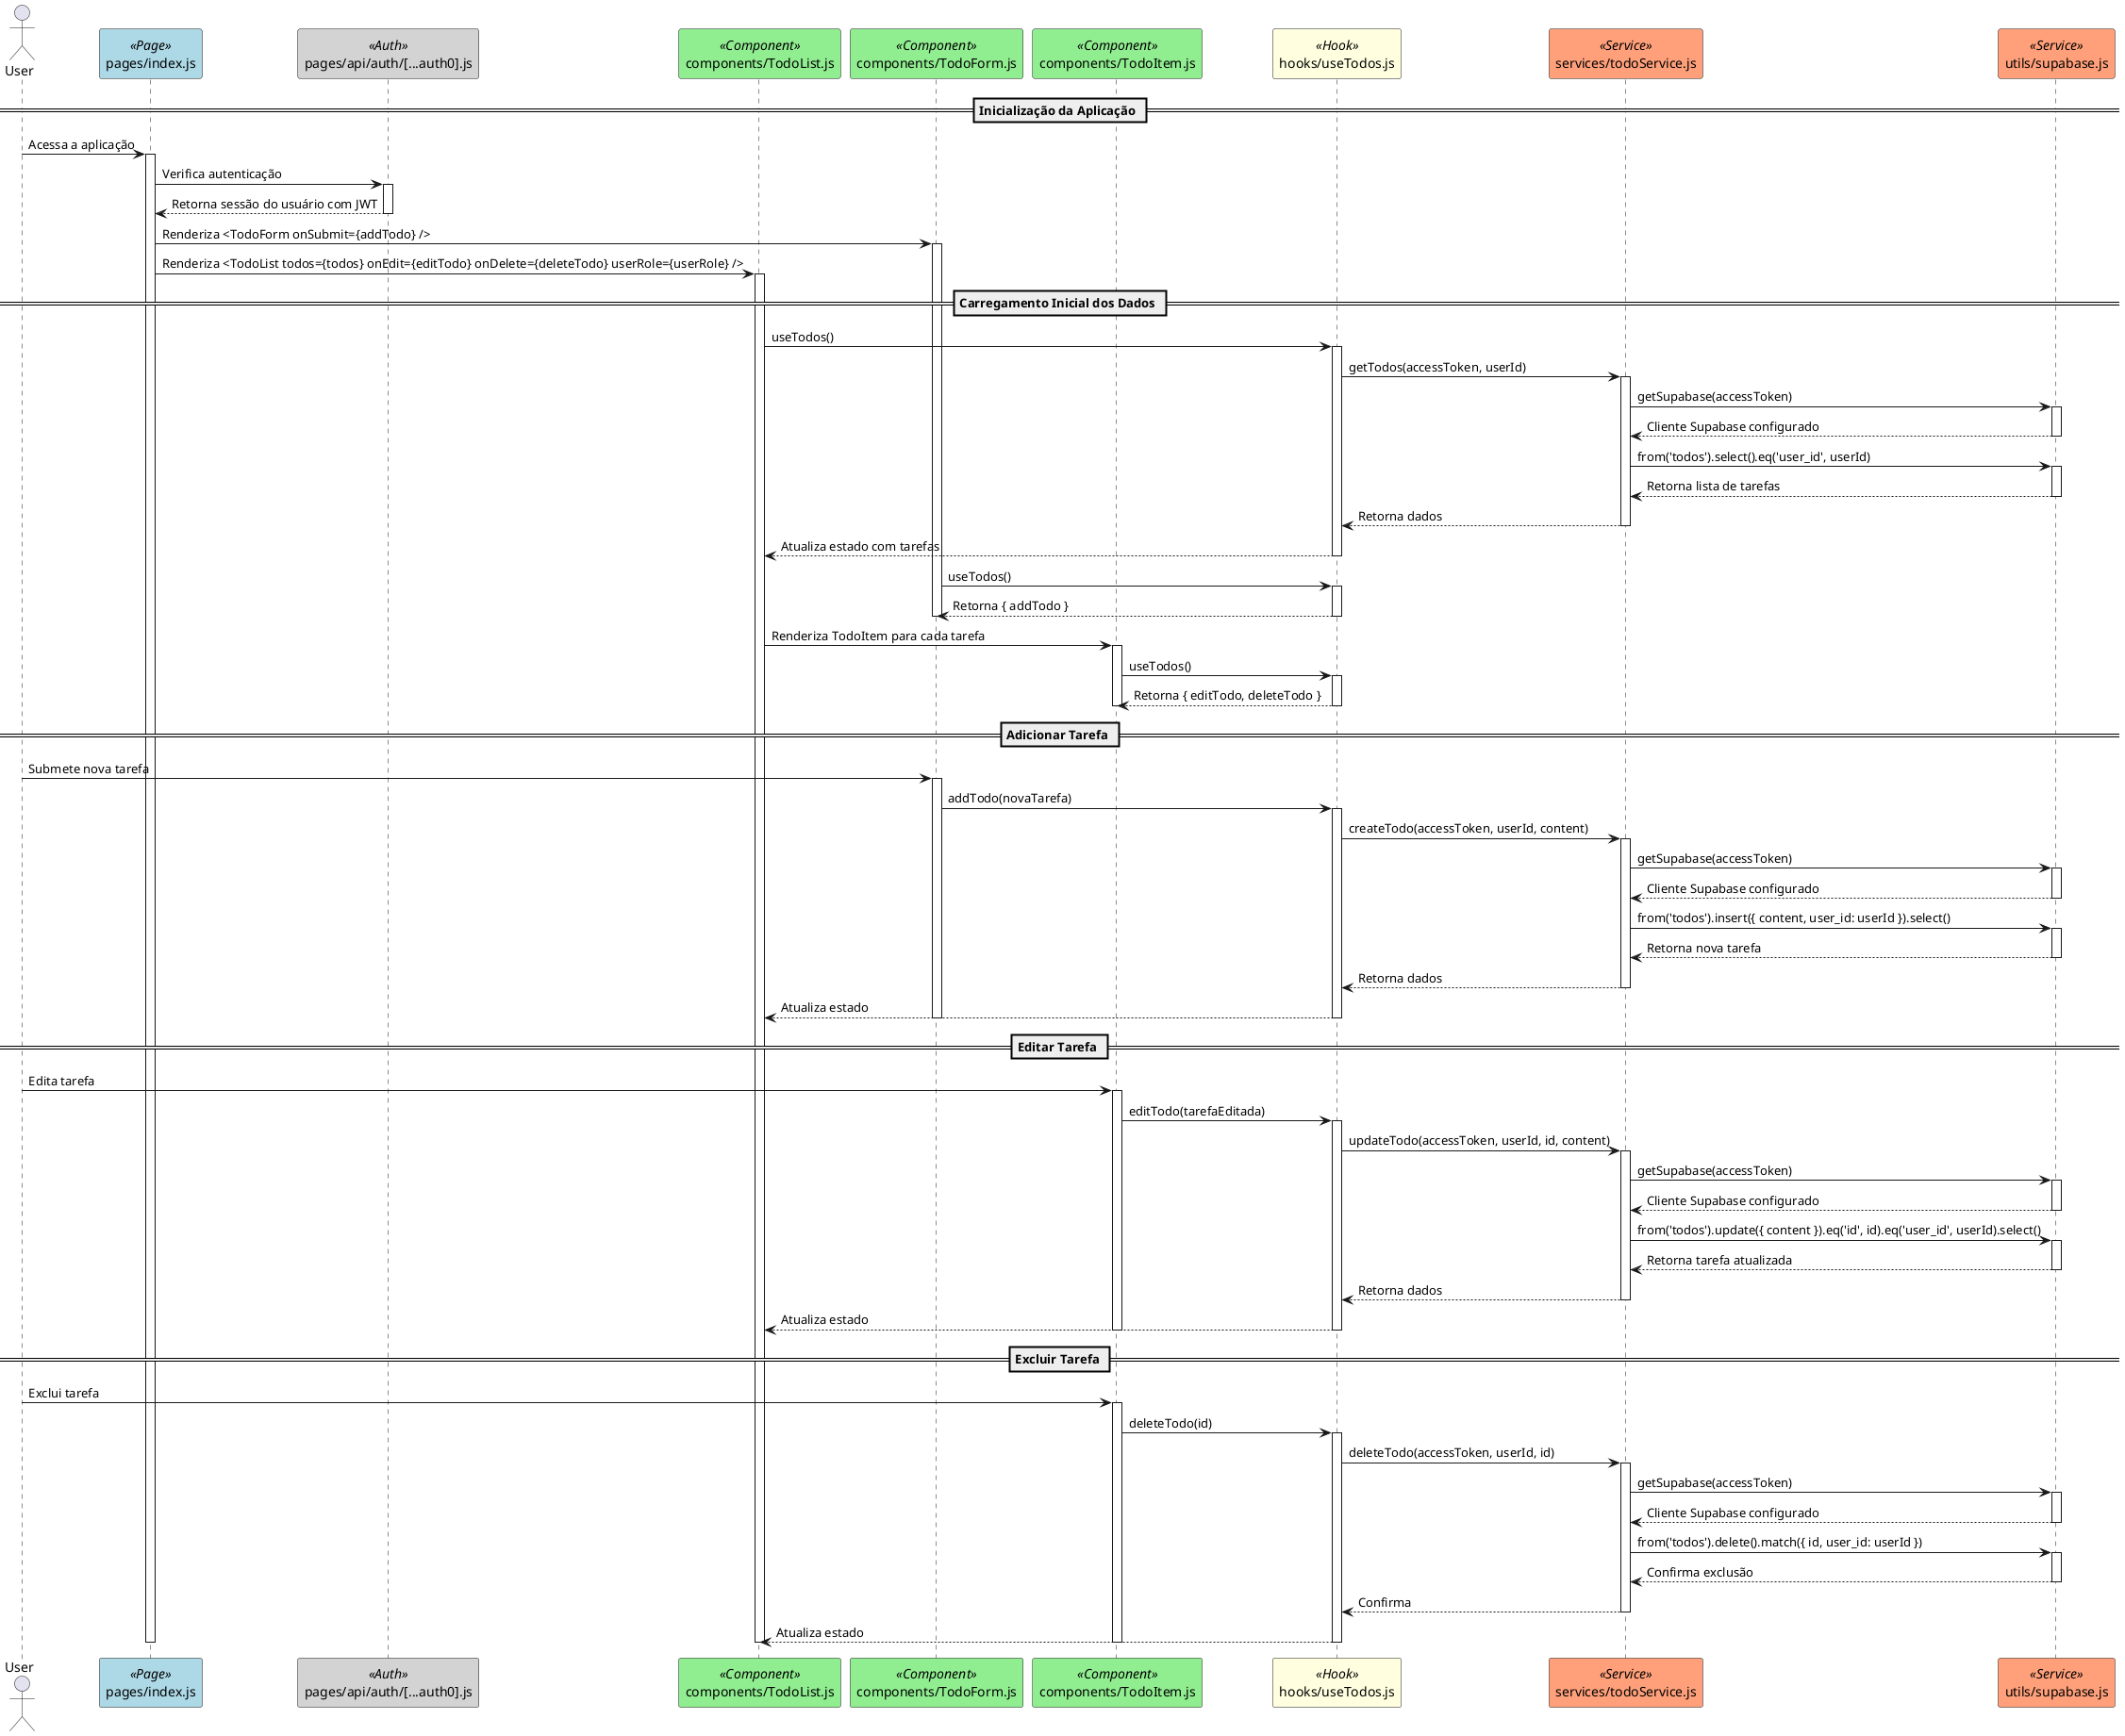 @startuml App Sequence

skinparam participant {
    BackgroundColor<<Page>> LightBlue
    BackgroundColor<<Component>> LightGreen
    BackgroundColor<<Hook>> LightYellow
    BackgroundColor<<Service>> LightSalmon
    BackgroundColor<<API>> LightPink
    BackgroundColor<<Auth>> LightGray
}

actor User
participant "pages/index.js" as index <<Page>>
participant "pages/api/auth/[...auth0].js" as auth <<Auth>>
participant "components/TodoList.js" as list <<Component>>
participant "components/TodoForm.js" as form <<Component>>
participant "components/TodoItem.js" as item <<Component>>
participant "hooks/useTodos.js" as hook <<Hook>>
participant "services/todoService.js" as service <<Service>>
participant "utils/supabase.js" as supabase <<Service>>

== Inicialização da Aplicação ==
User -> index: Acessa a aplicação
activate index

index -> auth: Verifica autenticação
activate auth
auth --> index: Retorna sessão do usuário com JWT
deactivate auth

index -> form: Renderiza <TodoForm onSubmit={addTodo} />
activate form
index -> list: Renderiza <TodoList todos={todos} onEdit={editTodo} onDelete={deleteTodo} userRole={userRole} />
activate list

== Carregamento Inicial dos Dados ==
list -> hook: useTodos()
activate hook
hook -> service: getTodos(accessToken, userId)
activate service
service -> supabase: getSupabase(accessToken)
activate supabase
supabase --> service: Cliente Supabase configurado
deactivate supabase
service -> supabase: from('todos').select().eq('user_id', userId)
activate supabase
supabase --> service: Retorna lista de tarefas
deactivate supabase
service --> hook: Retorna dados
deactivate service
hook --> list: Atualiza estado com tarefas
deactivate hook

form -> hook: useTodos()
activate hook
hook --> form: Retorna { addTodo }
deactivate hook
deactivate form

list -> item: Renderiza TodoItem para cada tarefa
activate item
item -> hook: useTodos()
activate hook
hook --> item: Retorna { editTodo, deleteTodo }
deactivate hook
deactivate item

== Adicionar Tarefa ==
User -> form: Submete nova tarefa
activate form
form -> hook: addTodo(novaTarefa)
activate hook
hook -> service: createTodo(accessToken, userId, content)
activate service
service -> supabase: getSupabase(accessToken)
activate supabase
supabase --> service: Cliente Supabase configurado
deactivate supabase
service -> supabase: from('todos').insert({ content, user_id: userId }).select()
activate supabase
supabase --> service: Retorna nova tarefa
deactivate supabase
service --> hook: Retorna dados
deactivate service
hook --> list: Atualiza estado
deactivate hook
deactivate form

== Editar Tarefa ==
User -> item: Edita tarefa
activate item
item -> hook: editTodo(tarefaEditada)
activate hook
hook -> service: updateTodo(accessToken, userId, id, content)
activate service
service -> supabase: getSupabase(accessToken)
activate supabase
supabase --> service: Cliente Supabase configurado
deactivate supabase
service -> supabase: from('todos').update({ content }).eq('id', id).eq('user_id', userId).select()
activate supabase
supabase --> service: Retorna tarefa atualizada
deactivate supabase
service --> hook: Retorna dados
deactivate service
hook --> list: Atualiza estado
deactivate hook
deactivate item

== Excluir Tarefa ==
User -> item: Exclui tarefa
activate item
item -> hook: deleteTodo(id)
activate hook
hook -> service: deleteTodo(accessToken, userId, id)
activate service
service -> supabase: getSupabase(accessToken)
activate supabase
supabase --> service: Cliente Supabase configurado
deactivate supabase
service -> supabase: from('todos').delete().match({ id, user_id: userId })
activate supabase
supabase --> service: Confirma exclusão
deactivate supabase
service --> hook: Confirma
deactivate service
hook --> list: Atualiza estado
deactivate hook
deactivate item

deactivate list
deactivate index

@enduml 